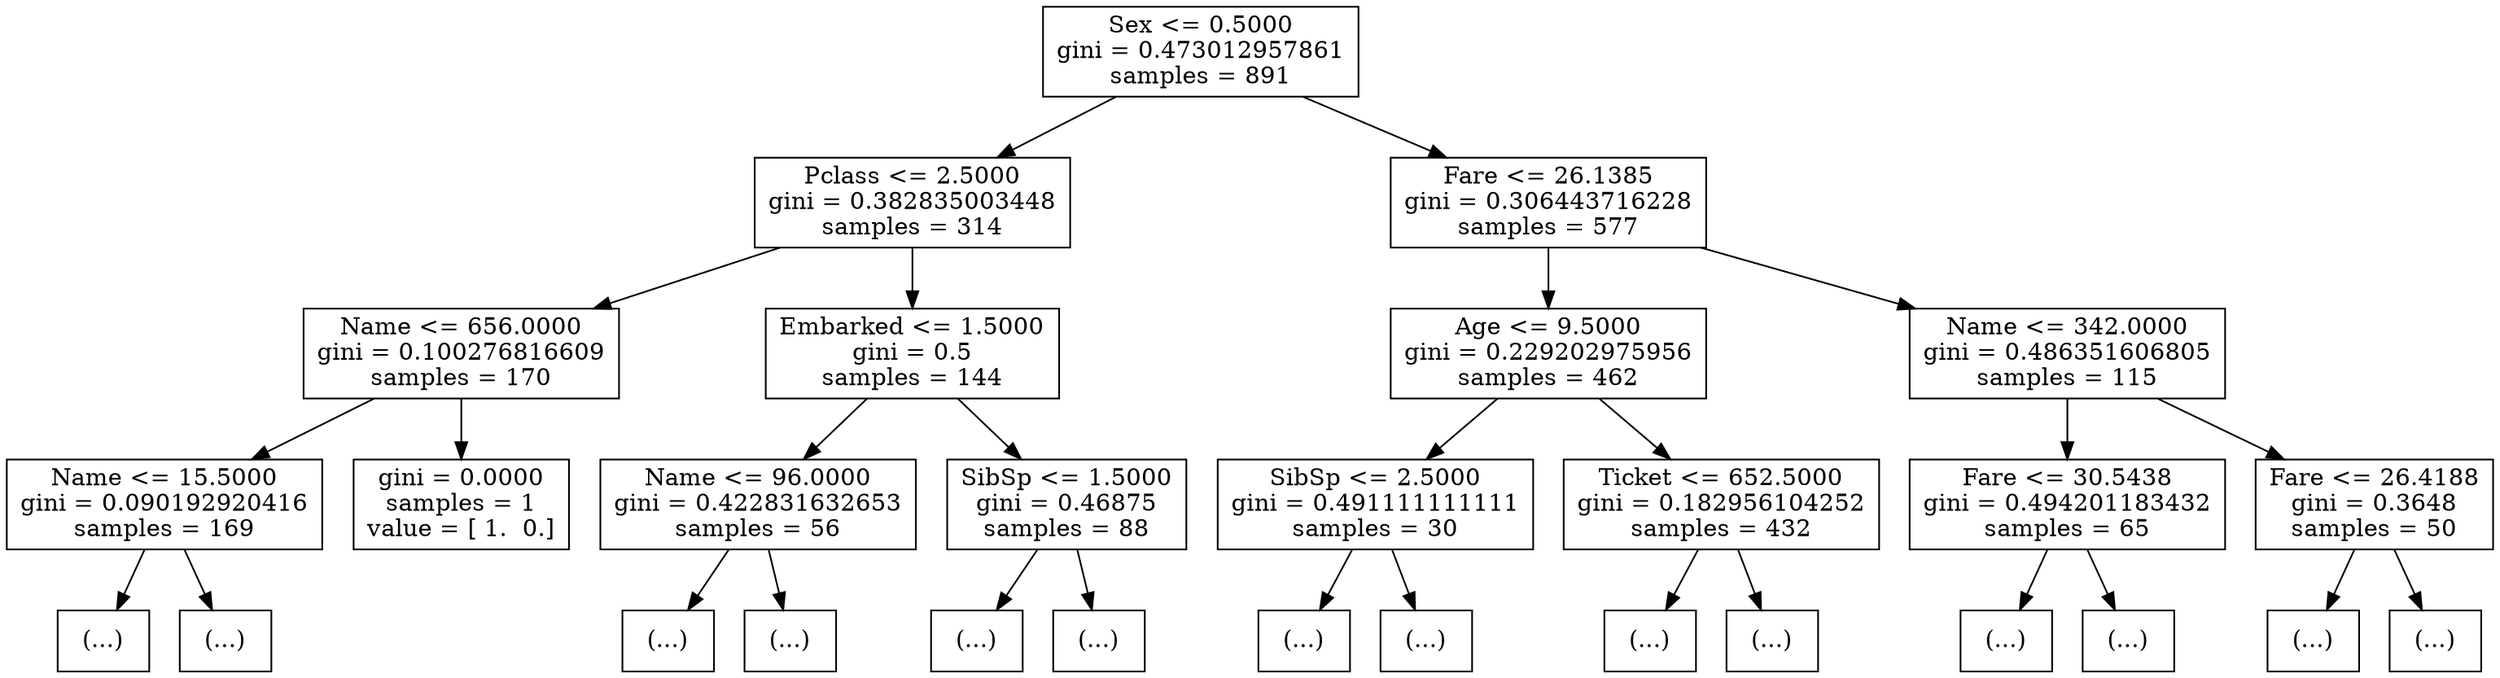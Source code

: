 digraph Tree {
0 [label="Sex <= 0.5000\ngini = 0.473012957861\nsamples = 891", shape="box"] ;
1 [label="Pclass <= 2.5000\ngini = 0.382835003448\nsamples = 314", shape="box"] ;
0 -> 1 ;
2 [label="Name <= 656.0000\ngini = 0.100276816609\nsamples = 170", shape="box"] ;
1 -> 2 ;
3 [label="Name <= 15.5000\ngini = 0.090192920416\nsamples = 169", shape="box"] ;
2 -> 3 ;
4 [label="(...)", shape="box"] ;
3 -> 4 ;
7 [label="(...)", shape="box"] ;
3 -> 7 ;
34 [label="gini = 0.0000\nsamples = 1\nvalue = [ 1.  0.]", shape="box"] ;
2 -> 34 ;
35 [label="Embarked <= 1.5000\ngini = 0.5\nsamples = 144", shape="box"] ;
1 -> 35 ;
36 [label="Name <= 96.0000\ngini = 0.422831632653\nsamples = 56", shape="box"] ;
35 -> 36 ;
37 [label="(...)", shape="box"] ;
36 -> 37 ;
42 [label="(...)", shape="box"] ;
36 -> 42 ;
57 [label="SibSp <= 1.5000\ngini = 0.46875\nsamples = 88", shape="box"] ;
35 -> 57 ;
58 [label="(...)", shape="box"] ;
57 -> 58 ;
105 [label="(...)", shape="box"] ;
57 -> 105 ;
110 [label="Fare <= 26.1385\ngini = 0.306443716228\nsamples = 577", shape="box"] ;
0 -> 110 ;
111 [label="Age <= 9.5000\ngini = 0.229202975956\nsamples = 462", shape="box"] ;
110 -> 111 ;
112 [label="SibSp <= 2.5000\ngini = 0.491111111111\nsamples = 30", shape="box"] ;
111 -> 112 ;
113 [label="(...)", shape="box"] ;
112 -> 113 ;
114 [label="(...)", shape="box"] ;
112 -> 114 ;
119 [label="Ticket <= 652.5000\ngini = 0.182956104252\nsamples = 432", shape="box"] ;
111 -> 119 ;
120 [label="(...)", shape="box"] ;
119 -> 120 ;
219 [label="(...)", shape="box"] ;
119 -> 219 ;
230 [label="Name <= 342.0000\ngini = 0.486351606805\nsamples = 115", shape="box"] ;
110 -> 230 ;
231 [label="Fare <= 30.5438\ngini = 0.494201183432\nsamples = 65", shape="box"] ;
230 -> 231 ;
232 [label="(...)", shape="box"] ;
231 -> 232 ;
247 [label="(...)", shape="box"] ;
231 -> 247 ;
276 [label="Fare <= 26.4188\ngini = 0.3648\nsamples = 50", shape="box"] ;
230 -> 276 ;
277 [label="(...)", shape="box"] ;
276 -> 277 ;
278 [label="(...)", shape="box"] ;
276 -> 278 ;
}